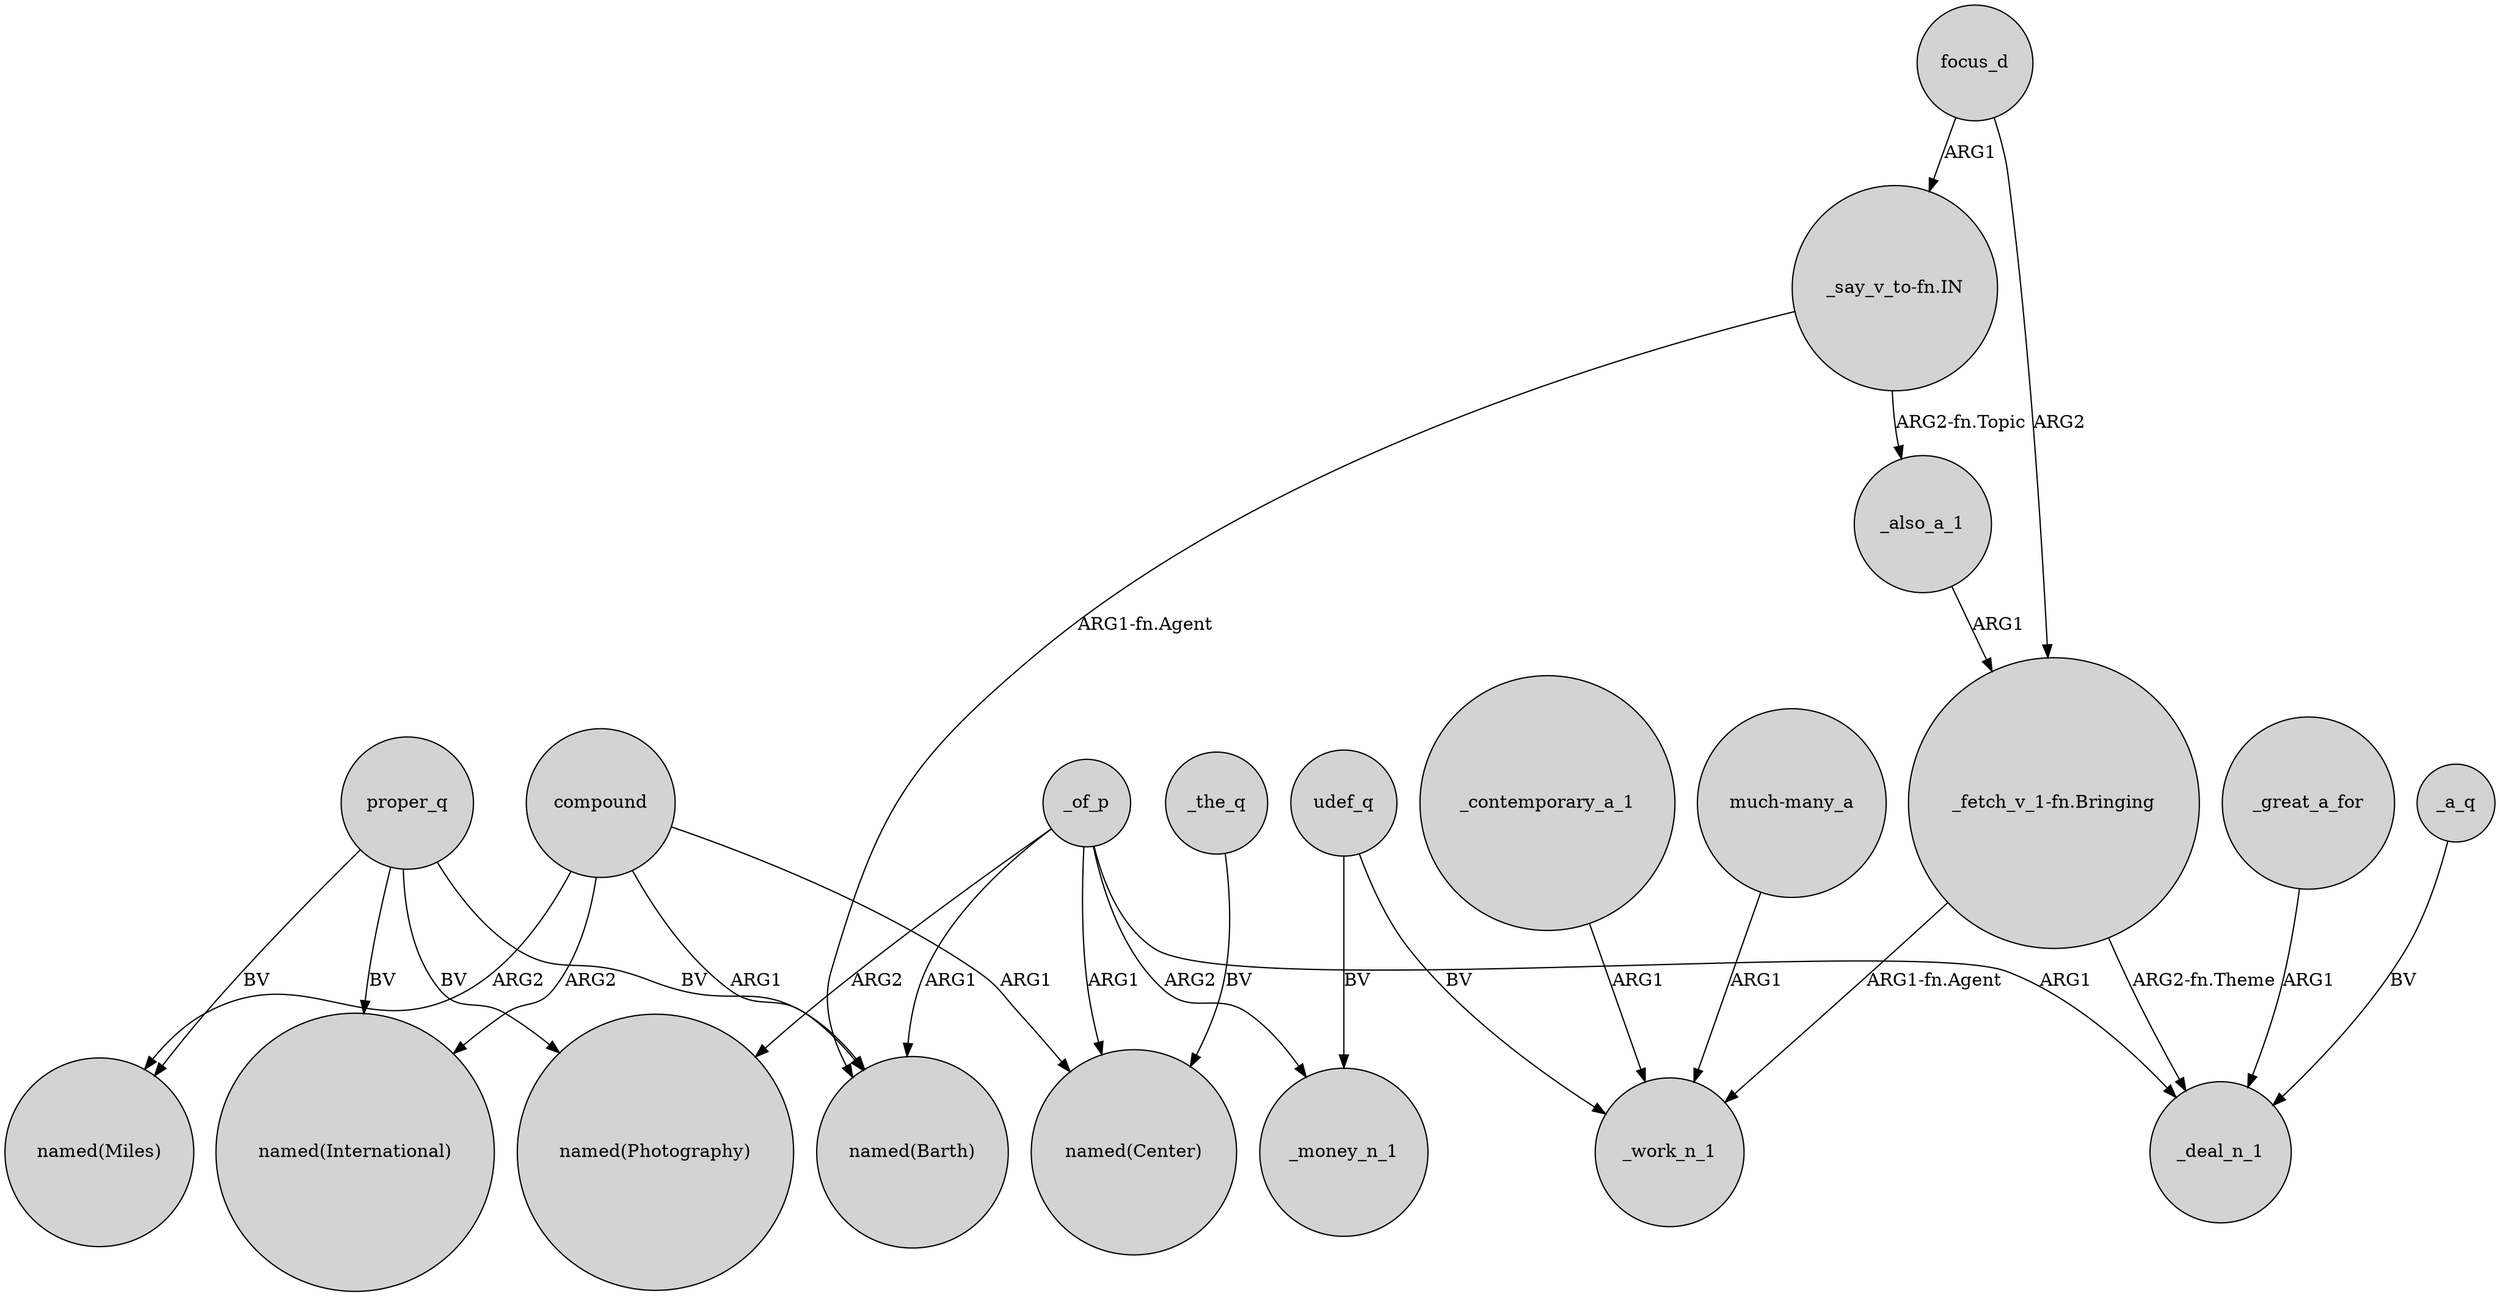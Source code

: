digraph {
	node [shape=circle style=filled]
	udef_q -> _money_n_1 [label=BV]
	proper_q -> "named(Barth)" [label=BV]
	"_say_v_to-fn.IN" -> _also_a_1 [label="ARG2-fn.Topic"]
	focus_d -> "_fetch_v_1-fn.Bringing" [label=ARG2]
	"much-many_a" -> _work_n_1 [label=ARG1]
	compound -> "named(Miles)" [label=ARG2]
	_a_q -> _deal_n_1 [label=BV]
	_of_p -> "named(Photography)" [label=ARG2]
	compound -> "named(Barth)" [label=ARG1]
	"_fetch_v_1-fn.Bringing" -> _deal_n_1 [label="ARG2-fn.Theme"]
	_contemporary_a_1 -> _work_n_1 [label=ARG1]
	"_say_v_to-fn.IN" -> "named(Barth)" [label="ARG1-fn.Agent"]
	proper_q -> "named(Photography)" [label=BV]
	proper_q -> "named(Miles)" [label=BV]
	_also_a_1 -> "_fetch_v_1-fn.Bringing" [label=ARG1]
	_the_q -> "named(Center)" [label=BV]
	"_fetch_v_1-fn.Bringing" -> _work_n_1 [label="ARG1-fn.Agent"]
	_of_p -> "named(Center)" [label=ARG1]
	_of_p -> "named(Barth)" [label=ARG1]
	compound -> "named(International)" [label=ARG2]
	_great_a_for -> _deal_n_1 [label=ARG1]
	_of_p -> _deal_n_1 [label=ARG1]
	_of_p -> _money_n_1 [label=ARG2]
	compound -> "named(Center)" [label=ARG1]
	focus_d -> "_say_v_to-fn.IN" [label=ARG1]
	proper_q -> "named(International)" [label=BV]
	udef_q -> _work_n_1 [label=BV]
}
